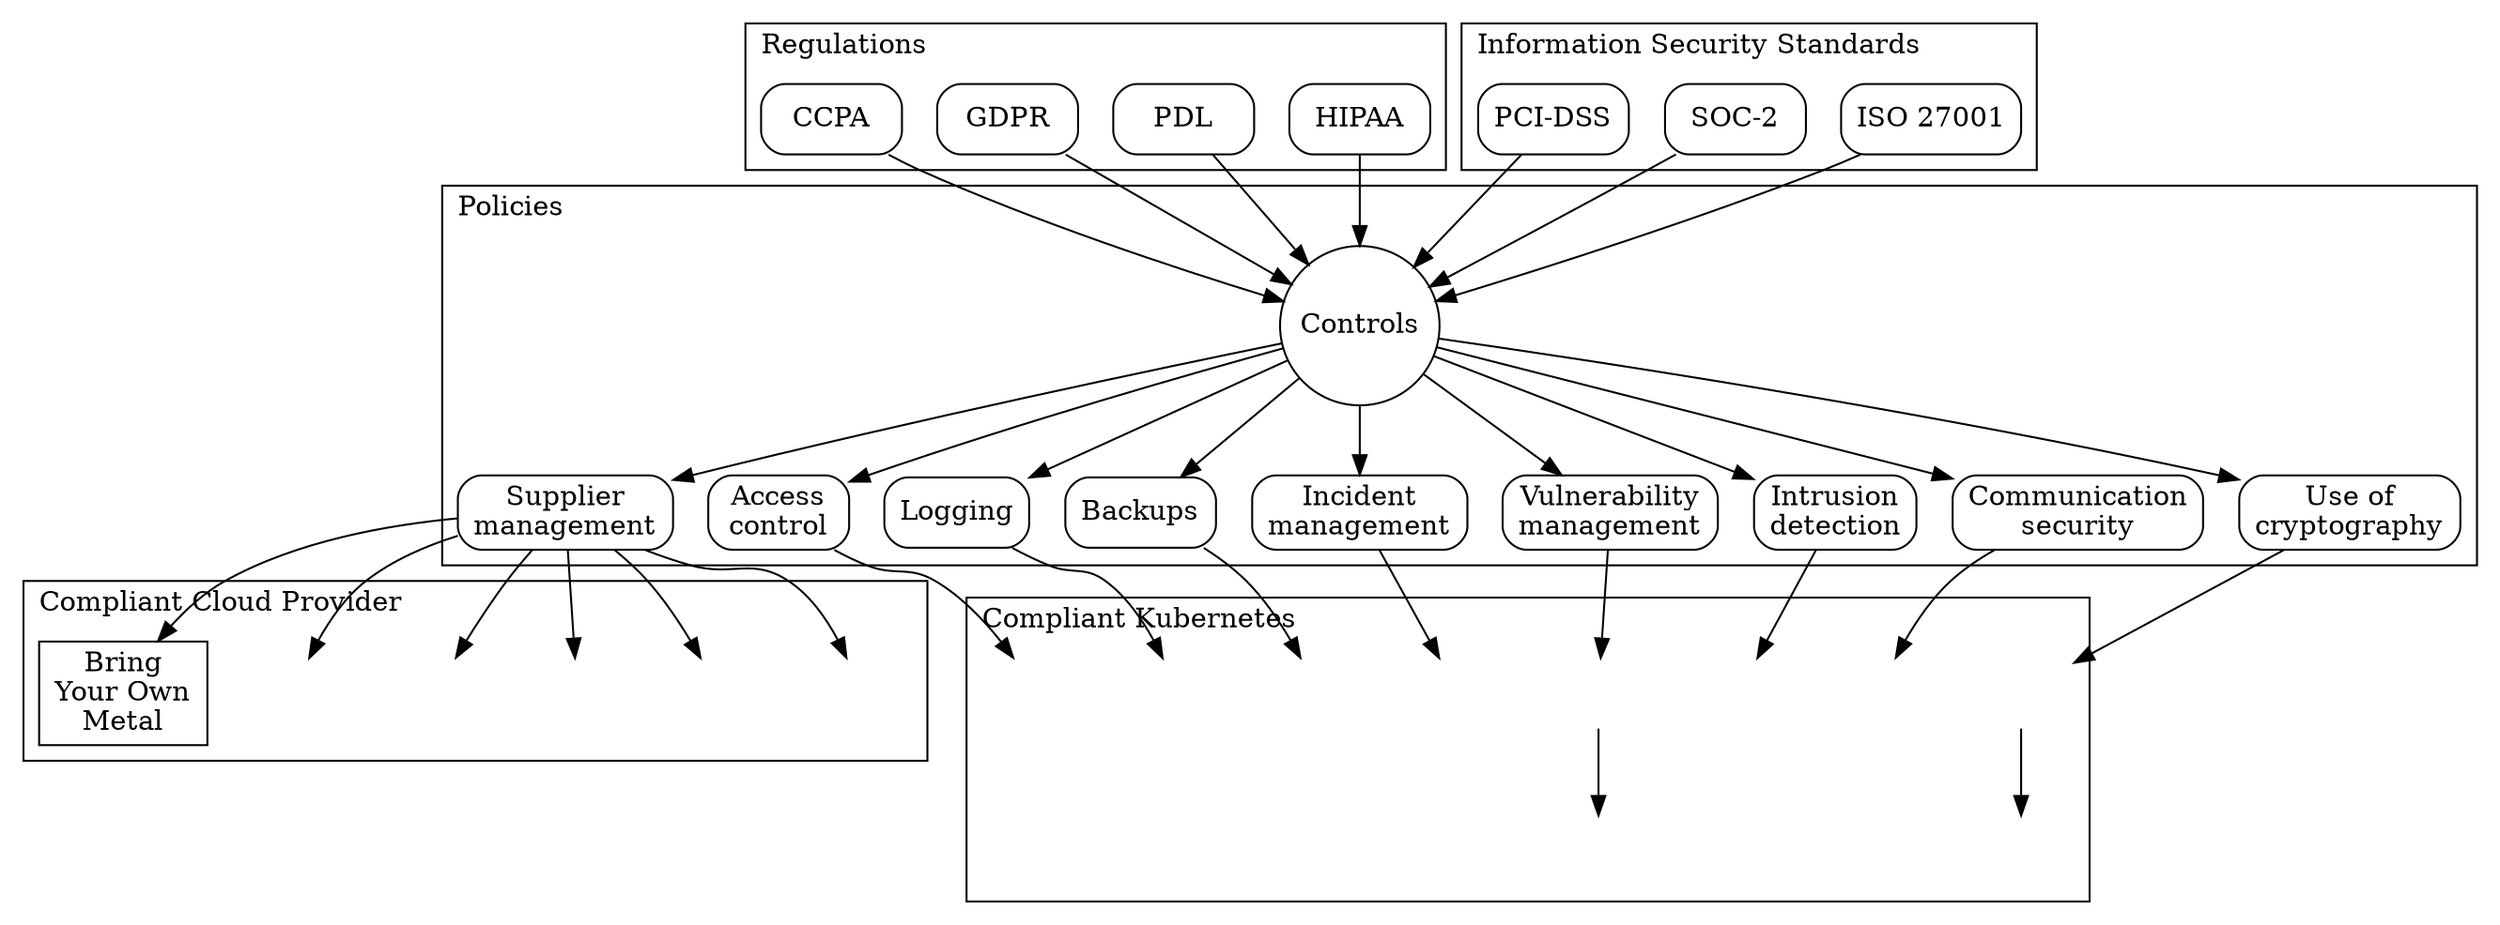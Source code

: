 digraph compliance_basics {
    graph[labeljust="l"];

    subgraph cluster_regulations {
        label="Regulations";
        node[width=1, shape=box, style=rounded];

        HIPAA
        PDL
        GDPR
        CCPA
    }

    subgraph cluster_isms {
        label="Information Security Standards"
        node[width=1, shape=box, style=rounded];

        "ISO 27001"
        "SOC-2"
        "PCI-DSS"
    }

    graph[width="4pt"];
    subgraph cluster_policies {
        label="Policies"
        node[width=1, shape=circle];

        { HIPAA, PDL, GDPR, CCPA } -> Controls
        { "ISO 27001", "PCI-DSS", "SOC-2" } -> Controls

        node[width=1, shape=box, style=rounded];
        Controls -> {
            supplier[label="Supplier\nmanagement"]
            access[label="Access\ncontrol"]
            "Logging"
            "Backups"
            incident[label="Incident\nmanagement"]
            vulnerability[label="Vulnerability\nmanagement"]
            intrusion[label="Intrusion\ndetection"]
            network[label="Communication\nsecurity"]
            crypto[label="Use of\ncryptography"]
        }
    }

    subgraph cluster_implementation {
        label="Compliant Kubernetes"

        node[shape=none, label=""];

        //supplier -> { kubernetes[image="logos/kubernetes.png",height=0.5] }
        access -> { dex[image="logos/dex.png"] }
        "Backups" -> { velero[image="logos/velero.png"] }
        "Logging" -> { elasticsearch[image="logos/elasticsearch.png"] }
        incident -> { prometheus[image="logos/prometheus.png"] }
        vulnerability
            -> { harbor[image="logos/harbor.png"] }
            -> { trivy[image="logos/trivy.png"] }
        intrusion -> { falco[image="logos/falco.png"] }
        network -> { calico[image="logos/project-calico.png"] }
        crypto
            -> { certmanager[image="logos/cert-manager.png"] }
            -> { letsencrypt[image="logos/letsencrypt.png"] }
    }

    subgraph cluster_provider {
        label="Compliant Cloud Provider"

        node[shape=none, label=""];

        supplier -> {
            aws[image="logos/cloud-providers/aws.png"];
            citycloud[image="logos/cloud-providers/citycloud.png"]
            exoscale[image="logos/cloud-providers/exoscale.png"]
            safespring[image="logos/cloud-providers/safespring.png"]
            vmware[image="logos/cloud-providers/vsphere.png"]
            byom[label="Bring\nYour Own\nMetal",shape=box]
        }
    }
}
